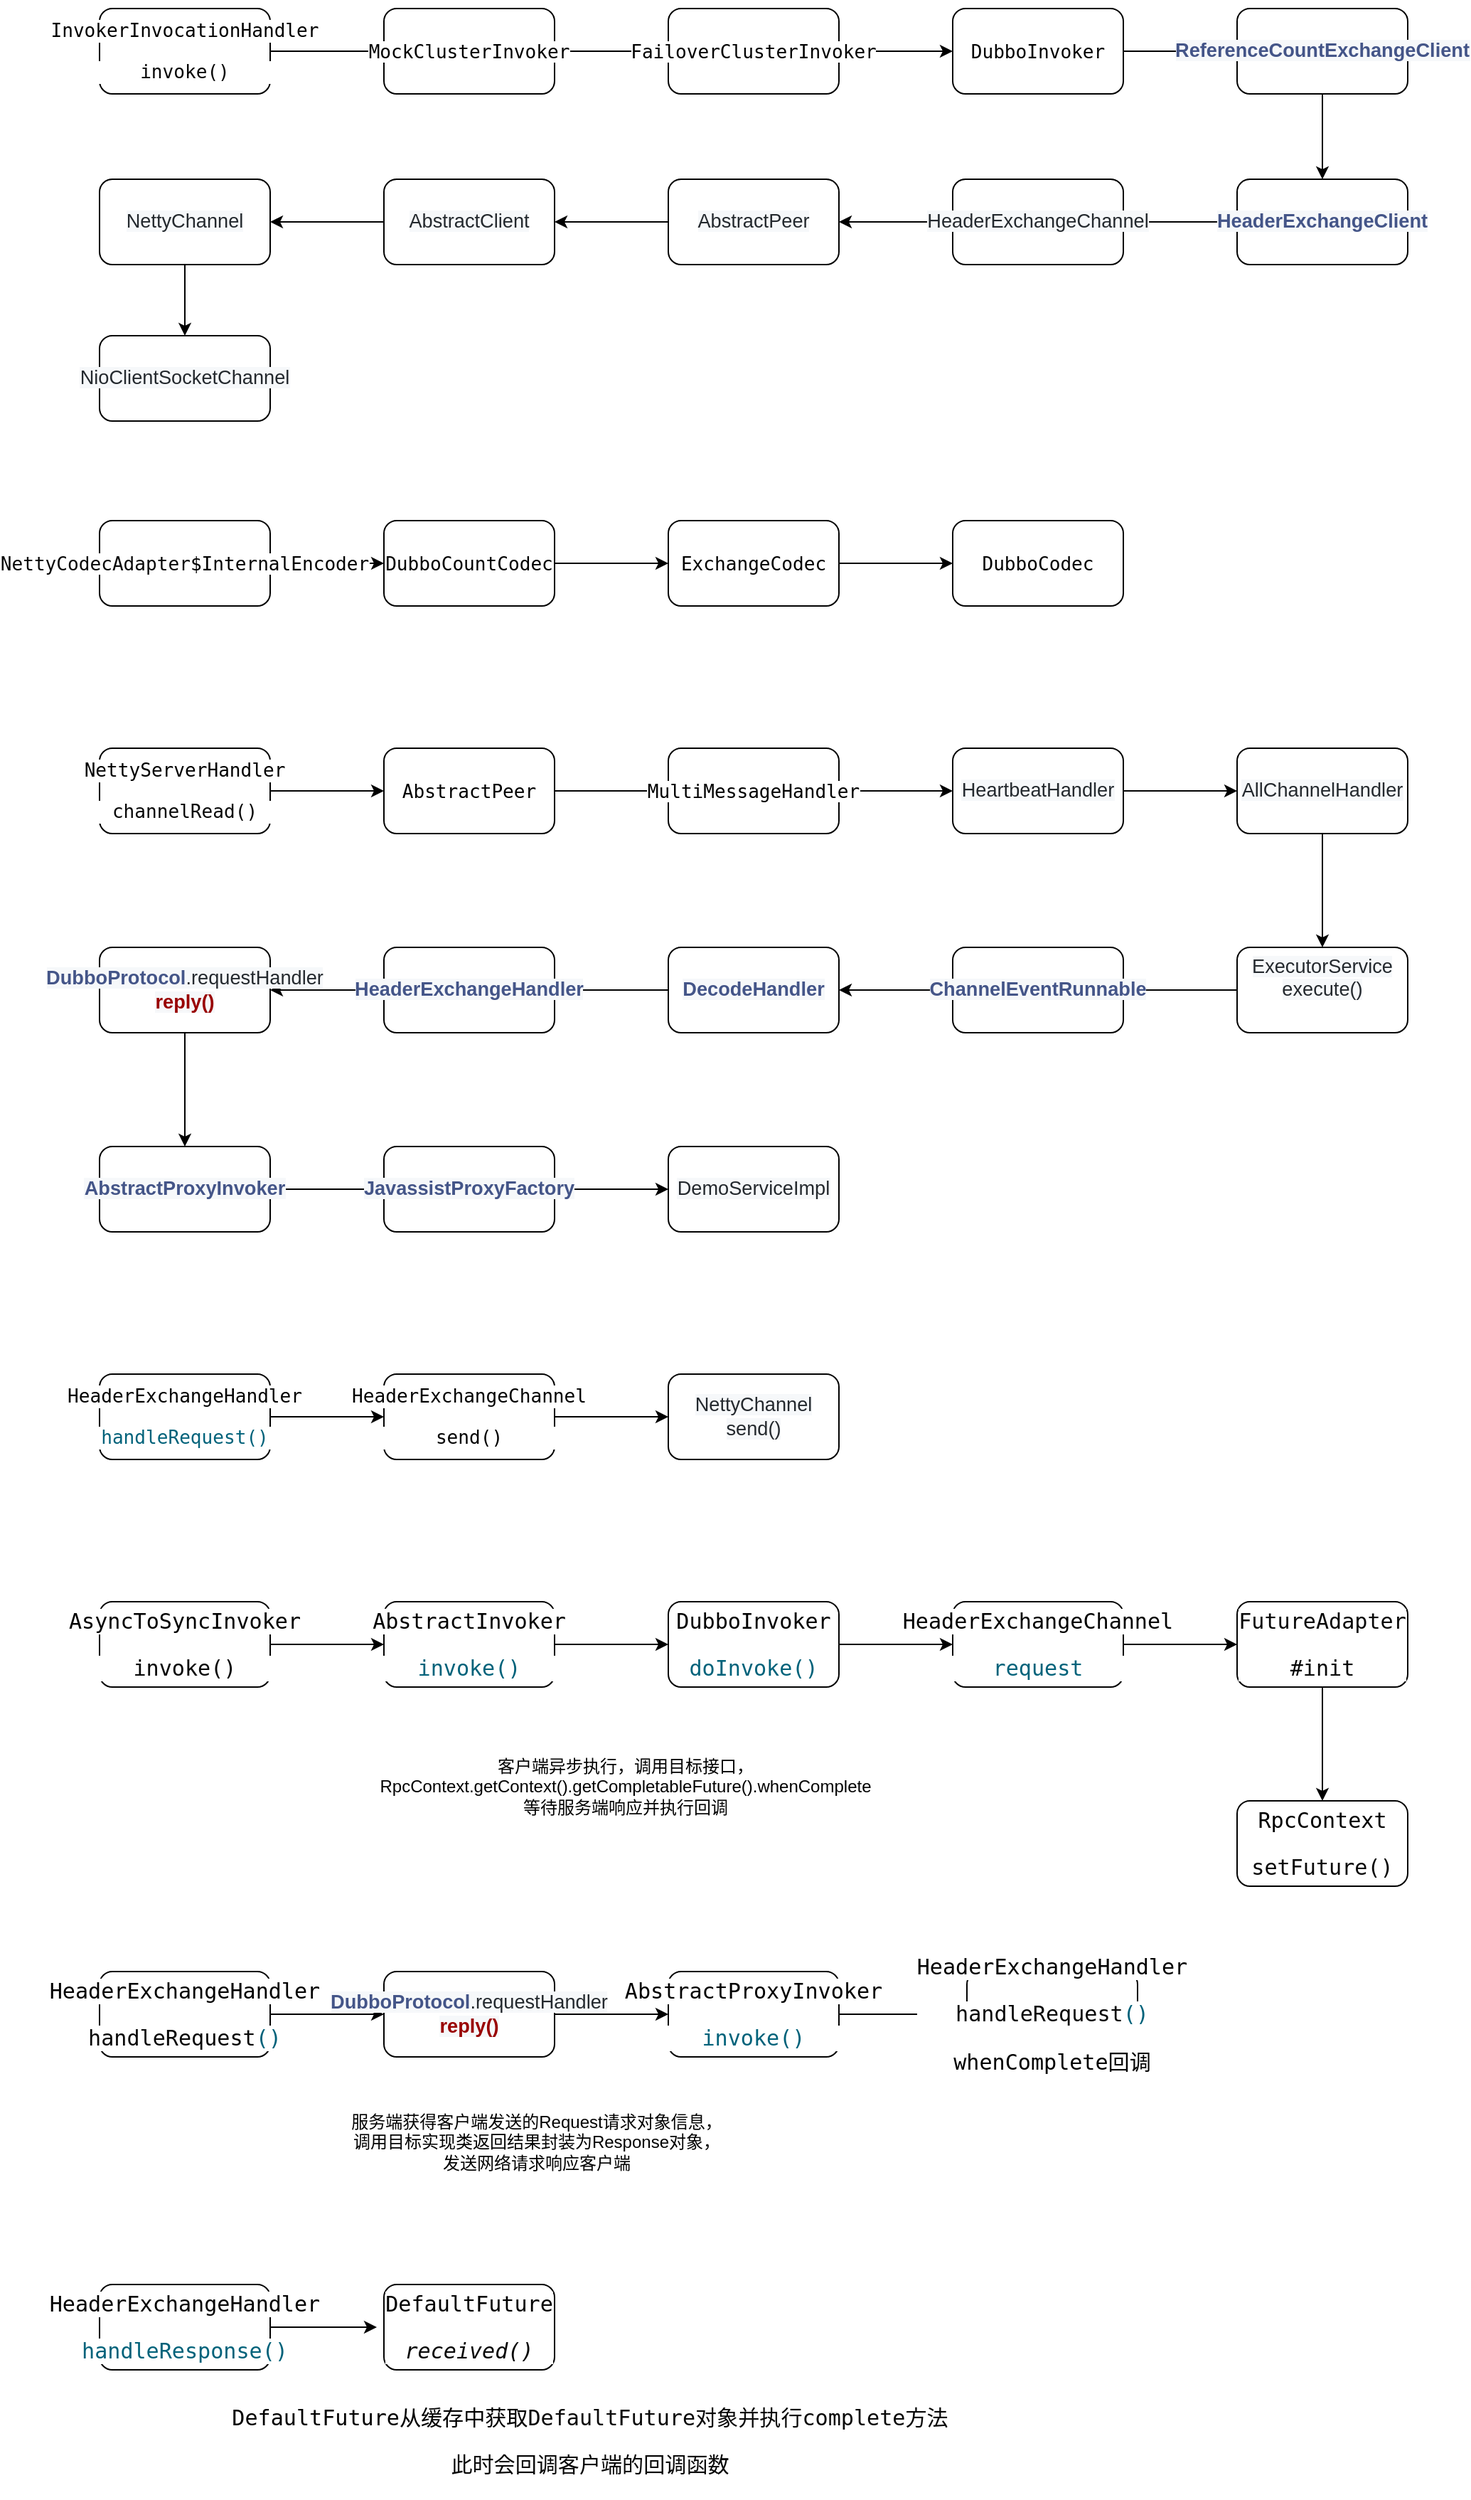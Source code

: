 <mxfile version="13.6.2" type="github">
  <diagram id="n5j7XL5tN34sj4AzdMuH" name="Page-1">
    <mxGraphModel dx="2048" dy="527" grid="1" gridSize="10" guides="1" tooltips="1" connect="1" arrows="1" fold="1" page="1" pageScale="1" pageWidth="980" pageHeight="1390" math="0" shadow="0">
      <root>
        <mxCell id="0" />
        <mxCell id="1" parent="0" />
        <mxCell id="ccJrt9O3t7oF8oVuPIEJ-3" value="" style="edgeStyle=orthogonalEdgeStyle;rounded=0;orthogonalLoop=1;jettySize=auto;html=1;" edge="1" parent="1" source="ccJrt9O3t7oF8oVuPIEJ-1" target="ccJrt9O3t7oF8oVuPIEJ-2">
          <mxGeometry relative="1" as="geometry" />
        </mxCell>
        <mxCell id="ccJrt9O3t7oF8oVuPIEJ-1" value="&lt;pre style=&quot;background-color: #ffffff ; color: #080808 ; font-family: &amp;#34;jetbrains mono&amp;#34; , monospace ; font-size: 9.8pt&quot;&gt;&lt;span style=&quot;color: #000000&quot;&gt;InvokerInvocationHandler&lt;/span&gt;&lt;/pre&gt;&lt;pre style=&quot;background-color: #ffffff ; color: #080808 ; font-family: &amp;#34;jetbrains mono&amp;#34; , monospace ; font-size: 9.8pt&quot;&gt;invoke()&lt;span style=&quot;color: #000000&quot;&gt;&lt;br&gt;&lt;/span&gt;&lt;/pre&gt;" style="rounded=1;whiteSpace=wrap;html=1;" vertex="1" parent="1">
          <mxGeometry x="40" y="40" width="120" height="60" as="geometry" />
        </mxCell>
        <mxCell id="ccJrt9O3t7oF8oVuPIEJ-5" value="" style="edgeStyle=orthogonalEdgeStyle;rounded=0;orthogonalLoop=1;jettySize=auto;html=1;" edge="1" parent="1" source="ccJrt9O3t7oF8oVuPIEJ-2" target="ccJrt9O3t7oF8oVuPIEJ-4">
          <mxGeometry relative="1" as="geometry" />
        </mxCell>
        <mxCell id="ccJrt9O3t7oF8oVuPIEJ-2" value="&lt;pre style=&quot;background-color: #ffffff ; color: #080808 ; font-family: &amp;#34;jetbrains mono&amp;#34; , monospace ; font-size: 9.8pt&quot;&gt;&lt;span style=&quot;color: #000000&quot;&gt;MockClusterInvoker&lt;/span&gt;&lt;/pre&gt;" style="whiteSpace=wrap;html=1;rounded=1;" vertex="1" parent="1">
          <mxGeometry x="240" y="40" width="120" height="60" as="geometry" />
        </mxCell>
        <mxCell id="ccJrt9O3t7oF8oVuPIEJ-7" value="" style="edgeStyle=orthogonalEdgeStyle;rounded=0;orthogonalLoop=1;jettySize=auto;html=1;" edge="1" parent="1" source="ccJrt9O3t7oF8oVuPIEJ-4" target="ccJrt9O3t7oF8oVuPIEJ-6">
          <mxGeometry relative="1" as="geometry" />
        </mxCell>
        <mxCell id="ccJrt9O3t7oF8oVuPIEJ-4" value="&lt;pre style=&quot;background-color: #ffffff ; color: #080808 ; font-family: &amp;#34;jetbrains mono&amp;#34; , monospace ; font-size: 9.8pt&quot;&gt;&lt;span style=&quot;color: #000000&quot;&gt;FailoverClusterInvoker&lt;/span&gt;&lt;/pre&gt;" style="whiteSpace=wrap;html=1;rounded=1;" vertex="1" parent="1">
          <mxGeometry x="440" y="40" width="120" height="60" as="geometry" />
        </mxCell>
        <mxCell id="ccJrt9O3t7oF8oVuPIEJ-55" value="" style="edgeStyle=orthogonalEdgeStyle;rounded=0;orthogonalLoop=1;jettySize=auto;html=1;" edge="1" parent="1" source="ccJrt9O3t7oF8oVuPIEJ-6" target="ccJrt9O3t7oF8oVuPIEJ-8">
          <mxGeometry relative="1" as="geometry" />
        </mxCell>
        <mxCell id="ccJrt9O3t7oF8oVuPIEJ-6" value="&lt;pre style=&quot;background-color: #ffffff ; color: #080808 ; font-family: &amp;#34;jetbrains mono&amp;#34; , monospace ; font-size: 9.8pt&quot;&gt;&lt;span style=&quot;color: #000000&quot;&gt;DubboInvoker&lt;/span&gt;&lt;/pre&gt;" style="whiteSpace=wrap;html=1;rounded=1;" vertex="1" parent="1">
          <mxGeometry x="640" y="40" width="120" height="60" as="geometry" />
        </mxCell>
        <mxCell id="ccJrt9O3t7oF8oVuPIEJ-56" value="" style="edgeStyle=orthogonalEdgeStyle;rounded=0;orthogonalLoop=1;jettySize=auto;html=1;" edge="1" parent="1" source="ccJrt9O3t7oF8oVuPIEJ-8" target="ccJrt9O3t7oF8oVuPIEJ-10">
          <mxGeometry relative="1" as="geometry" />
        </mxCell>
        <mxCell id="ccJrt9O3t7oF8oVuPIEJ-8" value="&lt;span style=&quot;color: rgb(68 , 85 , 136) ; font-family: , &amp;#34;consolas&amp;#34; , &amp;#34;liberation mono&amp;#34; , &amp;#34;menlo&amp;#34; , &amp;#34;courier&amp;#34; , monospace ; font-size: 13.6px ; font-weight: 700 ; background-color: rgb(246 , 248 , 250)&quot;&gt;ReferenceCountExchangeClient&lt;/span&gt;" style="whiteSpace=wrap;html=1;rounded=1;" vertex="1" parent="1">
          <mxGeometry x="840" y="40" width="120" height="60" as="geometry" />
        </mxCell>
        <mxCell id="ccJrt9O3t7oF8oVuPIEJ-13" value="" style="edgeStyle=orthogonalEdgeStyle;rounded=0;orthogonalLoop=1;jettySize=auto;html=1;" edge="1" parent="1" source="ccJrt9O3t7oF8oVuPIEJ-10" target="ccJrt9O3t7oF8oVuPIEJ-12">
          <mxGeometry relative="1" as="geometry" />
        </mxCell>
        <mxCell id="ccJrt9O3t7oF8oVuPIEJ-10" value="&lt;span style=&quot;color: rgb(68 , 85 , 136) ; font-family: , &amp;#34;consolas&amp;#34; , &amp;#34;liberation mono&amp;#34; , &amp;#34;menlo&amp;#34; , &amp;#34;courier&amp;#34; , monospace ; font-size: 13.6px ; font-weight: 700 ; background-color: rgb(246 , 248 , 250)&quot;&gt;HeaderExchangeClient&lt;/span&gt;" style="whiteSpace=wrap;html=1;rounded=1;" vertex="1" parent="1">
          <mxGeometry x="840" y="160" width="120" height="60" as="geometry" />
        </mxCell>
        <mxCell id="ccJrt9O3t7oF8oVuPIEJ-15" value="" style="edgeStyle=orthogonalEdgeStyle;rounded=0;orthogonalLoop=1;jettySize=auto;html=1;" edge="1" parent="1" source="ccJrt9O3t7oF8oVuPIEJ-12" target="ccJrt9O3t7oF8oVuPIEJ-14">
          <mxGeometry relative="1" as="geometry" />
        </mxCell>
        <mxCell id="ccJrt9O3t7oF8oVuPIEJ-12" value="&lt;span style=&quot;color: rgb(36 , 41 , 46) ; font-family: , &amp;#34;consolas&amp;#34; , &amp;#34;liberation mono&amp;#34; , &amp;#34;menlo&amp;#34; , &amp;#34;courier&amp;#34; , monospace ; font-size: 13.6px ; background-color: rgb(246 , 248 , 250)&quot;&gt;HeaderExchangeChannel&lt;/span&gt;" style="whiteSpace=wrap;html=1;rounded=1;" vertex="1" parent="1">
          <mxGeometry x="640" y="160" width="120" height="60" as="geometry" />
        </mxCell>
        <mxCell id="ccJrt9O3t7oF8oVuPIEJ-17" value="" style="edgeStyle=orthogonalEdgeStyle;rounded=0;orthogonalLoop=1;jettySize=auto;html=1;" edge="1" parent="1" source="ccJrt9O3t7oF8oVuPIEJ-14" target="ccJrt9O3t7oF8oVuPIEJ-16">
          <mxGeometry relative="1" as="geometry" />
        </mxCell>
        <mxCell id="ccJrt9O3t7oF8oVuPIEJ-14" value="&lt;span style=&quot;color: rgb(36 , 41 , 46) ; font-family: , &amp;#34;consolas&amp;#34; , &amp;#34;liberation mono&amp;#34; , &amp;#34;menlo&amp;#34; , &amp;#34;courier&amp;#34; , monospace ; font-size: 13.6px ; background-color: rgb(246 , 248 , 250)&quot;&gt;AbstractPeer&lt;/span&gt;" style="whiteSpace=wrap;html=1;rounded=1;" vertex="1" parent="1">
          <mxGeometry x="440" y="160" width="120" height="60" as="geometry" />
        </mxCell>
        <mxCell id="ccJrt9O3t7oF8oVuPIEJ-19" value="" style="edgeStyle=orthogonalEdgeStyle;rounded=0;orthogonalLoop=1;jettySize=auto;html=1;" edge="1" parent="1" source="ccJrt9O3t7oF8oVuPIEJ-16" target="ccJrt9O3t7oF8oVuPIEJ-18">
          <mxGeometry relative="1" as="geometry" />
        </mxCell>
        <mxCell id="ccJrt9O3t7oF8oVuPIEJ-16" value="&lt;span style=&quot;color: rgb(36 , 41 , 46) ; font-family: , &amp;#34;consolas&amp;#34; , &amp;#34;liberation mono&amp;#34; , &amp;#34;menlo&amp;#34; , &amp;#34;courier&amp;#34; , monospace ; font-size: 13.6px ; background-color: rgb(246 , 248 , 250)&quot;&gt;AbstractClient&lt;/span&gt;" style="whiteSpace=wrap;html=1;rounded=1;" vertex="1" parent="1">
          <mxGeometry x="240" y="160" width="120" height="60" as="geometry" />
        </mxCell>
        <mxCell id="ccJrt9O3t7oF8oVuPIEJ-21" value="" style="edgeStyle=orthogonalEdgeStyle;rounded=0;orthogonalLoop=1;jettySize=auto;html=1;" edge="1" parent="1" source="ccJrt9O3t7oF8oVuPIEJ-18" target="ccJrt9O3t7oF8oVuPIEJ-20">
          <mxGeometry relative="1" as="geometry" />
        </mxCell>
        <mxCell id="ccJrt9O3t7oF8oVuPIEJ-18" value="&lt;span style=&quot;color: rgb(36 , 41 , 46) ; font-family: , &amp;#34;consolas&amp;#34; , &amp;#34;liberation mono&amp;#34; , &amp;#34;menlo&amp;#34; , &amp;#34;courier&amp;#34; , monospace ; font-size: 13.6px ; background-color: rgb(246 , 248 , 250)&quot;&gt;NettyChannel&lt;/span&gt;" style="whiteSpace=wrap;html=1;rounded=1;" vertex="1" parent="1">
          <mxGeometry x="40" y="160" width="120" height="60" as="geometry" />
        </mxCell>
        <mxCell id="ccJrt9O3t7oF8oVuPIEJ-20" value="&lt;span style=&quot;color: rgb(36 , 41 , 46) ; font-family: , &amp;#34;consolas&amp;#34; , &amp;#34;liberation mono&amp;#34; , &amp;#34;menlo&amp;#34; , &amp;#34;courier&amp;#34; , monospace ; font-size: 13.6px ; background-color: rgb(246 , 248 , 250)&quot;&gt;NioClientSocketChannel&lt;/span&gt;" style="whiteSpace=wrap;html=1;rounded=1;" vertex="1" parent="1">
          <mxGeometry x="40" y="270" width="120" height="60" as="geometry" />
        </mxCell>
        <mxCell id="ccJrt9O3t7oF8oVuPIEJ-24" value="" style="edgeStyle=orthogonalEdgeStyle;rounded=0;orthogonalLoop=1;jettySize=auto;html=1;" edge="1" parent="1" source="ccJrt9O3t7oF8oVuPIEJ-22" target="ccJrt9O3t7oF8oVuPIEJ-23">
          <mxGeometry relative="1" as="geometry" />
        </mxCell>
        <mxCell id="ccJrt9O3t7oF8oVuPIEJ-22" value="&lt;pre style=&quot;background-color: #ffffff ; color: #080808 ; font-family: &amp;#34;jetbrains mono&amp;#34; , monospace ; font-size: 9.8pt&quot;&gt;NettyCodecAdapter&lt;span style=&quot;color: #000000&quot;&gt;$InternalEncoder&lt;/span&gt;&lt;/pre&gt;" style="rounded=1;whiteSpace=wrap;html=1;" vertex="1" parent="1">
          <mxGeometry x="40" y="400" width="120" height="60" as="geometry" />
        </mxCell>
        <mxCell id="ccJrt9O3t7oF8oVuPIEJ-26" value="" style="edgeStyle=orthogonalEdgeStyle;rounded=0;orthogonalLoop=1;jettySize=auto;html=1;" edge="1" parent="1" source="ccJrt9O3t7oF8oVuPIEJ-23" target="ccJrt9O3t7oF8oVuPIEJ-25">
          <mxGeometry relative="1" as="geometry" />
        </mxCell>
        <mxCell id="ccJrt9O3t7oF8oVuPIEJ-23" value="&lt;pre style=&quot;background-color: #ffffff ; color: #080808 ; font-family: &amp;#34;jetbrains mono&amp;#34; , monospace ; font-size: 9.8pt&quot;&gt;&lt;span style=&quot;color: #000000&quot;&gt;DubboCountCodec&lt;/span&gt;&lt;/pre&gt;" style="whiteSpace=wrap;html=1;rounded=1;" vertex="1" parent="1">
          <mxGeometry x="240" y="400" width="120" height="60" as="geometry" />
        </mxCell>
        <mxCell id="ccJrt9O3t7oF8oVuPIEJ-28" value="" style="edgeStyle=orthogonalEdgeStyle;rounded=0;orthogonalLoop=1;jettySize=auto;html=1;" edge="1" parent="1" source="ccJrt9O3t7oF8oVuPIEJ-25" target="ccJrt9O3t7oF8oVuPIEJ-27">
          <mxGeometry relative="1" as="geometry" />
        </mxCell>
        <mxCell id="ccJrt9O3t7oF8oVuPIEJ-25" value="&lt;pre style=&quot;background-color: #ffffff ; color: #080808 ; font-family: &amp;#34;jetbrains mono&amp;#34; , monospace ; font-size: 9.8pt&quot;&gt;&lt;span style=&quot;color: #000000&quot;&gt;ExchangeCodec&lt;/span&gt;&lt;/pre&gt;" style="whiteSpace=wrap;html=1;rounded=1;" vertex="1" parent="1">
          <mxGeometry x="440" y="400" width="120" height="60" as="geometry" />
        </mxCell>
        <mxCell id="ccJrt9O3t7oF8oVuPIEJ-27" value="&lt;pre style=&quot;background-color: #ffffff ; color: #080808 ; font-family: &amp;#34;jetbrains mono&amp;#34; , monospace ; font-size: 9.8pt&quot;&gt;&lt;span style=&quot;color: #000000&quot;&gt;DubboCodec&lt;/span&gt;&lt;/pre&gt;" style="whiteSpace=wrap;html=1;rounded=1;" vertex="1" parent="1">
          <mxGeometry x="640" y="400" width="120" height="60" as="geometry" />
        </mxCell>
        <mxCell id="ccJrt9O3t7oF8oVuPIEJ-31" value="" style="edgeStyle=orthogonalEdgeStyle;rounded=0;orthogonalLoop=1;jettySize=auto;html=1;" edge="1" parent="1" source="ccJrt9O3t7oF8oVuPIEJ-29" target="ccJrt9O3t7oF8oVuPIEJ-30">
          <mxGeometry relative="1" as="geometry" />
        </mxCell>
        <mxCell id="ccJrt9O3t7oF8oVuPIEJ-29" value="&lt;pre style=&quot;background-color: #ffffff ; color: #080808 ; font-family: &amp;#34;jetbrains mono&amp;#34; , monospace ; font-size: 9.8pt&quot;&gt;&lt;span style=&quot;color: #000000&quot;&gt;NettyServerHandler&lt;/span&gt;&lt;/pre&gt;&lt;pre style=&quot;background-color: #ffffff ; color: #080808 ; font-family: &amp;#34;jetbrains mono&amp;#34; , monospace ; font-size: 9.8pt&quot;&gt;channelRead()&lt;/pre&gt;" style="rounded=1;whiteSpace=wrap;html=1;" vertex="1" parent="1">
          <mxGeometry x="40" y="560" width="120" height="60" as="geometry" />
        </mxCell>
        <mxCell id="ccJrt9O3t7oF8oVuPIEJ-33" value="" style="edgeStyle=orthogonalEdgeStyle;rounded=0;orthogonalLoop=1;jettySize=auto;html=1;" edge="1" parent="1" source="ccJrt9O3t7oF8oVuPIEJ-30" target="ccJrt9O3t7oF8oVuPIEJ-32">
          <mxGeometry relative="1" as="geometry" />
        </mxCell>
        <mxCell id="ccJrt9O3t7oF8oVuPIEJ-30" value="&lt;pre style=&quot;background-color: #ffffff ; color: #080808 ; font-family: &amp;#34;jetbrains mono&amp;#34; , monospace ; font-size: 9.8pt&quot;&gt;&lt;span style=&quot;color: #000000&quot;&gt;AbstractPeer&lt;/span&gt;&lt;/pre&gt;" style="whiteSpace=wrap;html=1;rounded=1;" vertex="1" parent="1">
          <mxGeometry x="240" y="560" width="120" height="60" as="geometry" />
        </mxCell>
        <mxCell id="ccJrt9O3t7oF8oVuPIEJ-35" value="" style="edgeStyle=orthogonalEdgeStyle;rounded=0;orthogonalLoop=1;jettySize=auto;html=1;" edge="1" parent="1" source="ccJrt9O3t7oF8oVuPIEJ-32" target="ccJrt9O3t7oF8oVuPIEJ-34">
          <mxGeometry relative="1" as="geometry" />
        </mxCell>
        <mxCell id="ccJrt9O3t7oF8oVuPIEJ-32" value="&lt;pre style=&quot;background-color: #ffffff ; color: #080808 ; font-family: &amp;#34;jetbrains mono&amp;#34; , monospace ; font-size: 9.8pt&quot;&gt;&lt;span style=&quot;color: #000000&quot;&gt;MultiMessageHandler&lt;/span&gt;&lt;/pre&gt;" style="whiteSpace=wrap;html=1;rounded=1;" vertex="1" parent="1">
          <mxGeometry x="440" y="560" width="120" height="60" as="geometry" />
        </mxCell>
        <mxCell id="ccJrt9O3t7oF8oVuPIEJ-37" value="" style="edgeStyle=orthogonalEdgeStyle;rounded=0;orthogonalLoop=1;jettySize=auto;html=1;" edge="1" parent="1" source="ccJrt9O3t7oF8oVuPIEJ-34" target="ccJrt9O3t7oF8oVuPIEJ-36">
          <mxGeometry relative="1" as="geometry" />
        </mxCell>
        <mxCell id="ccJrt9O3t7oF8oVuPIEJ-34" value="&lt;span style=&quot;color: rgb(36 , 41 , 46) ; font-family: , &amp;#34;consolas&amp;#34; , &amp;#34;liberation mono&amp;#34; , &amp;#34;menlo&amp;#34; , &amp;#34;courier&amp;#34; , monospace ; font-size: 13.6px ; background-color: rgb(246 , 248 , 250)&quot;&gt;HeartbeatHandler&lt;/span&gt;" style="whiteSpace=wrap;html=1;rounded=1;" vertex="1" parent="1">
          <mxGeometry x="640" y="560" width="120" height="60" as="geometry" />
        </mxCell>
        <mxCell id="ccJrt9O3t7oF8oVuPIEJ-39" value="" style="edgeStyle=orthogonalEdgeStyle;rounded=0;orthogonalLoop=1;jettySize=auto;html=1;" edge="1" parent="1" source="ccJrt9O3t7oF8oVuPIEJ-36" target="ccJrt9O3t7oF8oVuPIEJ-38">
          <mxGeometry relative="1" as="geometry" />
        </mxCell>
        <mxCell id="ccJrt9O3t7oF8oVuPIEJ-36" value="&lt;span style=&quot;color: rgb(36 , 41 , 46) ; font-family: , &amp;#34;consolas&amp;#34; , &amp;#34;liberation mono&amp;#34; , &amp;#34;menlo&amp;#34; , &amp;#34;courier&amp;#34; , monospace ; font-size: 13.6px ; background-color: rgb(246 , 248 , 250)&quot;&gt;AllChannelHandler&lt;/span&gt;" style="whiteSpace=wrap;html=1;rounded=1;" vertex="1" parent="1">
          <mxGeometry x="840" y="560" width="120" height="60" as="geometry" />
        </mxCell>
        <mxCell id="ccJrt9O3t7oF8oVuPIEJ-41" value="" style="edgeStyle=orthogonalEdgeStyle;rounded=0;orthogonalLoop=1;jettySize=auto;html=1;" edge="1" parent="1" source="ccJrt9O3t7oF8oVuPIEJ-38" target="ccJrt9O3t7oF8oVuPIEJ-40">
          <mxGeometry relative="1" as="geometry" />
        </mxCell>
        <mxCell id="ccJrt9O3t7oF8oVuPIEJ-38" value="&lt;span style=&quot;color: rgb(36 , 41 , 46) ; font-family: , &amp;#34;consolas&amp;#34; , &amp;#34;liberation mono&amp;#34; , &amp;#34;menlo&amp;#34; , &amp;#34;courier&amp;#34; , monospace ; font-size: 13.6px ; background-color: rgb(246 , 248 , 250)&quot;&gt;ExecutorService&lt;br&gt;&lt;/span&gt;&lt;span style=&quot;color: rgb(36 , 41 , 46) ; font-family: , &amp;#34;consolas&amp;#34; , &amp;#34;liberation mono&amp;#34; , &amp;#34;menlo&amp;#34; , &amp;#34;courier&amp;#34; , monospace ; font-size: 13.6px ; background-color: rgb(246 , 248 , 250)&quot;&gt;execute()&lt;/span&gt;&lt;span style=&quot;color: rgb(36 , 41 , 46) ; font-family: , &amp;#34;consolas&amp;#34; , &amp;#34;liberation mono&amp;#34; , &amp;#34;menlo&amp;#34; , &amp;#34;courier&amp;#34; , monospace ; font-size: 13.6px ; background-color: rgb(246 , 248 , 250)&quot;&gt;&lt;br&gt;&lt;br&gt;&lt;/span&gt;" style="whiteSpace=wrap;html=1;rounded=1;" vertex="1" parent="1">
          <mxGeometry x="840" y="700" width="120" height="60" as="geometry" />
        </mxCell>
        <mxCell id="ccJrt9O3t7oF8oVuPIEJ-43" value="" style="edgeStyle=orthogonalEdgeStyle;rounded=0;orthogonalLoop=1;jettySize=auto;html=1;" edge="1" parent="1" source="ccJrt9O3t7oF8oVuPIEJ-40" target="ccJrt9O3t7oF8oVuPIEJ-42">
          <mxGeometry relative="1" as="geometry" />
        </mxCell>
        <mxCell id="ccJrt9O3t7oF8oVuPIEJ-40" value="&lt;span style=&quot;color: rgb(68 , 85 , 136) ; font-family: , &amp;#34;consolas&amp;#34; , &amp;#34;liberation mono&amp;#34; , &amp;#34;menlo&amp;#34; , &amp;#34;courier&amp;#34; , monospace ; font-size: 13.6px ; font-weight: 700 ; background-color: rgb(246 , 248 , 250)&quot;&gt;ChannelEventRunnable&lt;/span&gt;" style="whiteSpace=wrap;html=1;rounded=1;" vertex="1" parent="1">
          <mxGeometry x="640" y="700" width="120" height="60" as="geometry" />
        </mxCell>
        <mxCell id="ccJrt9O3t7oF8oVuPIEJ-45" value="" style="edgeStyle=orthogonalEdgeStyle;rounded=0;orthogonalLoop=1;jettySize=auto;html=1;" edge="1" parent="1" source="ccJrt9O3t7oF8oVuPIEJ-42" target="ccJrt9O3t7oF8oVuPIEJ-44">
          <mxGeometry relative="1" as="geometry" />
        </mxCell>
        <mxCell id="ccJrt9O3t7oF8oVuPIEJ-42" value="&lt;span class=&quot;hljs-title&quot; style=&quot;padding: 0px ; margin: 0px ; box-sizing: border-box ; color: rgb(68 , 85 , 136) ; font-weight: 700 ; font-family: , &amp;#34;consolas&amp;#34; , &amp;#34;liberation mono&amp;#34; , &amp;#34;menlo&amp;#34; , &amp;#34;courier&amp;#34; , monospace ; font-size: 13.6px ; background-color: rgb(246 , 248 , 250)&quot;&gt;DecodeHandler&lt;/span&gt;&lt;span style=&quot;color: rgb(36 , 41 , 46) ; font-family: , &amp;#34;consolas&amp;#34; , &amp;#34;liberation mono&amp;#34; , &amp;#34;menlo&amp;#34; , &amp;#34;courier&amp;#34; , monospace ; font-size: 13.6px ; background-color: rgb(246 , 248 , 250)&quot;&gt; &lt;/span&gt;" style="whiteSpace=wrap;html=1;rounded=1;" vertex="1" parent="1">
          <mxGeometry x="440" y="700" width="120" height="60" as="geometry" />
        </mxCell>
        <mxCell id="ccJrt9O3t7oF8oVuPIEJ-47" value="" style="edgeStyle=orthogonalEdgeStyle;rounded=0;orthogonalLoop=1;jettySize=auto;html=1;" edge="1" parent="1" source="ccJrt9O3t7oF8oVuPIEJ-44" target="ccJrt9O3t7oF8oVuPIEJ-46">
          <mxGeometry relative="1" as="geometry" />
        </mxCell>
        <mxCell id="ccJrt9O3t7oF8oVuPIEJ-44" value="&lt;span style=&quot;color: rgb(68 , 85 , 136) ; font-family: , &amp;#34;consolas&amp;#34; , &amp;#34;liberation mono&amp;#34; , &amp;#34;menlo&amp;#34; , &amp;#34;courier&amp;#34; , monospace ; font-size: 13.6px ; font-weight: 700 ; background-color: rgb(246 , 248 , 250)&quot;&gt;HeaderExchangeHandler&lt;/span&gt;" style="whiteSpace=wrap;html=1;rounded=1;" vertex="1" parent="1">
          <mxGeometry x="240" y="700" width="120" height="60" as="geometry" />
        </mxCell>
        <mxCell id="ccJrt9O3t7oF8oVuPIEJ-49" value="" style="edgeStyle=orthogonalEdgeStyle;rounded=0;orthogonalLoop=1;jettySize=auto;html=1;" edge="1" parent="1" source="ccJrt9O3t7oF8oVuPIEJ-46" target="ccJrt9O3t7oF8oVuPIEJ-48">
          <mxGeometry relative="1" as="geometry" />
        </mxCell>
        <mxCell id="ccJrt9O3t7oF8oVuPIEJ-46" value="&lt;span style=&quot;color: rgb(68 , 85 , 136) ; font-family: , &amp;#34;consolas&amp;#34; , &amp;#34;liberation mono&amp;#34; , &amp;#34;menlo&amp;#34; , &amp;#34;courier&amp;#34; , monospace ; font-size: 13.6px ; font-weight: 700 ; background-color: rgb(246 , 248 , 250)&quot;&gt;DubboProtocol&lt;/span&gt;&lt;span style=&quot;color: rgb(36 , 41 , 46) ; font-family: , &amp;#34;consolas&amp;#34; , &amp;#34;liberation mono&amp;#34; , &amp;#34;menlo&amp;#34; , &amp;#34;courier&amp;#34; , monospace ; font-size: 13.6px ; background-color: rgb(246 , 248 , 250)&quot;&gt;.requestHandler&lt;/span&gt;&lt;span style=&quot;color: rgb(68 , 85 , 136) ; font-family: , &amp;#34;consolas&amp;#34; , &amp;#34;liberation mono&amp;#34; , &amp;#34;menlo&amp;#34; , &amp;#34;courier&amp;#34; , monospace ; font-size: 13.6px ; font-weight: 700 ; background-color: rgb(246 , 248 , 250)&quot;&gt;&lt;br&gt;&lt;/span&gt;&lt;span style=&quot;color: rgb(153 , 0 , 0) ; font-family: , &amp;#34;consolas&amp;#34; , &amp;#34;liberation mono&amp;#34; , &amp;#34;menlo&amp;#34; , &amp;#34;courier&amp;#34; , monospace ; font-size: 13.6px ; font-weight: 700 ; background-color: rgb(246 , 248 , 250)&quot;&gt;reply()&lt;/span&gt;&lt;span style=&quot;color: rgb(68 , 85 , 136) ; font-family: , &amp;#34;consolas&amp;#34; , &amp;#34;liberation mono&amp;#34; , &amp;#34;menlo&amp;#34; , &amp;#34;courier&amp;#34; , monospace ; font-size: 13.6px ; font-weight: 700 ; background-color: rgb(246 , 248 , 250)&quot;&gt;&lt;br&gt;&lt;/span&gt;" style="whiteSpace=wrap;html=1;rounded=1;" vertex="1" parent="1">
          <mxGeometry x="40" y="700" width="120" height="60" as="geometry" />
        </mxCell>
        <mxCell id="ccJrt9O3t7oF8oVuPIEJ-51" value="" style="edgeStyle=orthogonalEdgeStyle;rounded=0;orthogonalLoop=1;jettySize=auto;html=1;" edge="1" parent="1" source="ccJrt9O3t7oF8oVuPIEJ-48" target="ccJrt9O3t7oF8oVuPIEJ-50">
          <mxGeometry relative="1" as="geometry" />
        </mxCell>
        <mxCell id="ccJrt9O3t7oF8oVuPIEJ-48" value="&lt;span style=&quot;color: rgb(68 , 85 , 136) ; font-family: , &amp;#34;consolas&amp;#34; , &amp;#34;liberation mono&amp;#34; , &amp;#34;menlo&amp;#34; , &amp;#34;courier&amp;#34; , monospace ; font-size: 13.6px ; font-weight: 700 ; background-color: rgb(246 , 248 , 250)&quot;&gt;AbstractProxyInvoker&lt;/span&gt;" style="whiteSpace=wrap;html=1;rounded=1;" vertex="1" parent="1">
          <mxGeometry x="40" y="840" width="120" height="60" as="geometry" />
        </mxCell>
        <mxCell id="ccJrt9O3t7oF8oVuPIEJ-53" value="" style="edgeStyle=orthogonalEdgeStyle;rounded=0;orthogonalLoop=1;jettySize=auto;html=1;" edge="1" parent="1" source="ccJrt9O3t7oF8oVuPIEJ-50" target="ccJrt9O3t7oF8oVuPIEJ-52">
          <mxGeometry relative="1" as="geometry" />
        </mxCell>
        <mxCell id="ccJrt9O3t7oF8oVuPIEJ-50" value="&lt;span style=&quot;color: rgb(68 , 85 , 136) ; font-family: , &amp;#34;consolas&amp;#34; , &amp;#34;liberation mono&amp;#34; , &amp;#34;menlo&amp;#34; , &amp;#34;courier&amp;#34; , monospace ; font-size: 13.6px ; font-weight: 700 ; background-color: rgb(246 , 248 , 250)&quot;&gt;JavassistProxyFactory&lt;/span&gt;" style="whiteSpace=wrap;html=1;rounded=1;" vertex="1" parent="1">
          <mxGeometry x="240" y="840" width="120" height="60" as="geometry" />
        </mxCell>
        <mxCell id="ccJrt9O3t7oF8oVuPIEJ-52" value="&lt;span style=&quot;color: rgb(36 , 41 , 46) ; font-family: , &amp;#34;consolas&amp;#34; , &amp;#34;liberation mono&amp;#34; , &amp;#34;menlo&amp;#34; , &amp;#34;courier&amp;#34; , monospace ; font-size: 13.6px ; background-color: rgb(246 , 248 , 250)&quot;&gt;DemoServiceImpl&lt;/span&gt;" style="whiteSpace=wrap;html=1;rounded=1;" vertex="1" parent="1">
          <mxGeometry x="440" y="840" width="120" height="60" as="geometry" />
        </mxCell>
        <mxCell id="ccJrt9O3t7oF8oVuPIEJ-59" value="" style="edgeStyle=orthogonalEdgeStyle;rounded=0;orthogonalLoop=1;jettySize=auto;html=1;" edge="1" parent="1" source="ccJrt9O3t7oF8oVuPIEJ-57" target="ccJrt9O3t7oF8oVuPIEJ-58">
          <mxGeometry relative="1" as="geometry" />
        </mxCell>
        <mxCell id="ccJrt9O3t7oF8oVuPIEJ-57" value="&lt;pre style=&quot;background-color: #ffffff ; color: #080808 ; font-family: &amp;#34;jetbrains mono&amp;#34; , monospace ; font-size: 9.8pt&quot;&gt;&lt;span style=&quot;color: #000000&quot;&gt;HeaderExchangeHandler&lt;/span&gt;&lt;/pre&gt;&lt;pre style=&quot;background-color: #ffffff ; color: #080808 ; font-family: &amp;#34;jetbrains mono&amp;#34; , monospace ; font-size: 9.8pt&quot;&gt;&lt;pre style=&quot;font-family: &amp;#34;jetbrains mono&amp;#34; , monospace ; font-size: 9.8pt&quot;&gt;&lt;span style=&quot;color: #00627a&quot;&gt;handleRequest()&lt;/span&gt;&lt;/pre&gt;&lt;/pre&gt;" style="rounded=1;whiteSpace=wrap;html=1;" vertex="1" parent="1">
          <mxGeometry x="40" y="1000" width="120" height="60" as="geometry" />
        </mxCell>
        <mxCell id="ccJrt9O3t7oF8oVuPIEJ-61" value="" style="edgeStyle=orthogonalEdgeStyle;rounded=0;orthogonalLoop=1;jettySize=auto;html=1;" edge="1" parent="1" source="ccJrt9O3t7oF8oVuPIEJ-58" target="ccJrt9O3t7oF8oVuPIEJ-60">
          <mxGeometry relative="1" as="geometry" />
        </mxCell>
        <mxCell id="ccJrt9O3t7oF8oVuPIEJ-58" value="&lt;pre style=&quot;background-color: #ffffff ; color: #080808 ; font-family: &amp;#34;jetbrains mono&amp;#34; , monospace ; font-size: 9.8pt&quot;&gt;&lt;span style=&quot;color: #000000&quot;&gt;HeaderExchangeChannel&lt;/span&gt;&lt;/pre&gt;&lt;pre style=&quot;background-color: #ffffff ; color: #080808 ; font-family: &amp;#34;jetbrains mono&amp;#34; , monospace ; font-size: 9.8pt&quot;&gt;&lt;span style=&quot;color: #000000&quot;&gt;send()&lt;/span&gt;&lt;/pre&gt;" style="whiteSpace=wrap;html=1;rounded=1;" vertex="1" parent="1">
          <mxGeometry x="240" y="1000" width="120" height="60" as="geometry" />
        </mxCell>
        <mxCell id="ccJrt9O3t7oF8oVuPIEJ-60" value="&lt;span style=&quot;color: rgb(36 , 41 , 46) ; font-family: , &amp;#34;consolas&amp;#34; , &amp;#34;liberation mono&amp;#34; , &amp;#34;menlo&amp;#34; , &amp;#34;courier&amp;#34; , monospace ; font-size: 13.6px ; background-color: rgb(246 , 248 , 250)&quot;&gt;NettyChannel&lt;br&gt;send()&lt;br&gt;&lt;/span&gt;" style="whiteSpace=wrap;html=1;rounded=1;" vertex="1" parent="1">
          <mxGeometry x="440" y="1000" width="120" height="60" as="geometry" />
        </mxCell>
        <mxCell id="ccJrt9O3t7oF8oVuPIEJ-64" value="" style="edgeStyle=orthogonalEdgeStyle;rounded=0;orthogonalLoop=1;jettySize=auto;html=1;" edge="1" parent="1" source="ccJrt9O3t7oF8oVuPIEJ-62" target="ccJrt9O3t7oF8oVuPIEJ-63">
          <mxGeometry relative="1" as="geometry" />
        </mxCell>
        <mxCell id="ccJrt9O3t7oF8oVuPIEJ-62" value="&lt;pre style=&quot;background-color: #ffffff ; color: #080808 ; font-family: &amp;#34;jetbrains mono&amp;#34; , monospace ; font-size: 11.3pt&quot;&gt;&lt;span style=&quot;color: #000000&quot;&gt;DubboInvoker&lt;/span&gt;&lt;/pre&gt;&lt;pre style=&quot;background-color: #ffffff ; color: #080808 ; font-family: &amp;#34;jetbrains mono&amp;#34; , monospace ; font-size: 11.3pt&quot;&gt;&lt;span style=&quot;color: #00627a&quot;&gt;doInvoke()&lt;/span&gt;&lt;/pre&gt;" style="rounded=1;whiteSpace=wrap;html=1;" vertex="1" parent="1">
          <mxGeometry x="440" y="1160" width="120" height="60" as="geometry" />
        </mxCell>
        <mxCell id="ccJrt9O3t7oF8oVuPIEJ-70" value="" style="edgeStyle=orthogonalEdgeStyle;rounded=0;orthogonalLoop=1;jettySize=auto;html=1;" edge="1" parent="1" source="ccJrt9O3t7oF8oVuPIEJ-63" target="ccJrt9O3t7oF8oVuPIEJ-69">
          <mxGeometry relative="1" as="geometry" />
        </mxCell>
        <object label="&lt;pre style=&quot;background-color: #ffffff ; color: #080808 ; font-family: &amp;#34;jetbrains mono&amp;#34; , monospace ; font-size: 11.3pt&quot;&gt;&lt;span style=&quot;color: #000000&quot;&gt;HeaderExchangeChannel&lt;/span&gt;&lt;/pre&gt;&lt;pre style=&quot;background-color: #ffffff ; color: #080808 ; font-family: &amp;#34;jetbrains mono&amp;#34; , monospace ; font-size: 11.3pt&quot;&gt;&lt;pre style=&quot;font-family: &amp;#34;jetbrains mono&amp;#34; , monospace ; font-size: 11.3pt&quot;&gt;&lt;span style=&quot;color: #00627a&quot;&gt;request&lt;/span&gt;&lt;/pre&gt;&lt;/pre&gt;" id="ccJrt9O3t7oF8oVuPIEJ-63">
          <mxCell style="whiteSpace=wrap;html=1;rounded=1;" vertex="1" parent="1">
            <mxGeometry x="640" y="1160" width="120" height="60" as="geometry" />
          </mxCell>
        </object>
        <mxCell id="ccJrt9O3t7oF8oVuPIEJ-68" value="" style="edgeStyle=orthogonalEdgeStyle;rounded=0;orthogonalLoop=1;jettySize=auto;html=1;" edge="1" parent="1" source="ccJrt9O3t7oF8oVuPIEJ-66" target="ccJrt9O3t7oF8oVuPIEJ-62">
          <mxGeometry relative="1" as="geometry" />
        </mxCell>
        <mxCell id="ccJrt9O3t7oF8oVuPIEJ-66" value="&lt;pre style=&quot;background-color: #ffffff ; color: #080808 ; font-family: &amp;#34;jetbrains mono&amp;#34; , monospace ; font-size: 11.3pt&quot;&gt;&lt;pre style=&quot;font-family: &amp;#34;jetbrains mono&amp;#34; , monospace ; font-size: 11.3pt&quot;&gt;&lt;span style=&quot;color: #000000&quot;&gt;AbstractInvoker&lt;/span&gt;&lt;/pre&gt;&lt;/pre&gt;&lt;pre style=&quot;background-color: #ffffff ; color: #080808 ; font-family: &amp;#34;jetbrains mono&amp;#34; , monospace ; font-size: 11.3pt&quot;&gt;&lt;span style=&quot;color: #00627a&quot;&gt;invoke()&lt;/span&gt;&lt;/pre&gt;" style="whiteSpace=wrap;html=1;rounded=1;" vertex="1" parent="1">
          <mxGeometry x="240" y="1160" width="120" height="60" as="geometry" />
        </mxCell>
        <mxCell id="ccJrt9O3t7oF8oVuPIEJ-77" value="" style="edgeStyle=orthogonalEdgeStyle;rounded=0;orthogonalLoop=1;jettySize=auto;html=1;" edge="1" parent="1" source="ccJrt9O3t7oF8oVuPIEJ-69">
          <mxGeometry relative="1" as="geometry">
            <mxPoint x="900" y="1300" as="targetPoint" />
          </mxGeometry>
        </mxCell>
        <mxCell id="ccJrt9O3t7oF8oVuPIEJ-69" value="&lt;pre style=&quot;background-color: #ffffff ; color: #080808 ; font-family: &amp;#34;jetbrains mono&amp;#34; , monospace ; font-size: 11.3pt&quot;&gt;FutureAdapter&lt;/pre&gt;&lt;pre style=&quot;background-color: #ffffff ; color: #080808 ; font-family: &amp;#34;jetbrains mono&amp;#34; , monospace ; font-size: 11.3pt&quot;&gt;#init&lt;/pre&gt;" style="whiteSpace=wrap;html=1;rounded=1;" vertex="1" parent="1">
          <mxGeometry x="840" y="1160" width="120" height="60" as="geometry" />
        </mxCell>
        <mxCell id="ccJrt9O3t7oF8oVuPIEJ-71" value="&lt;pre style=&quot;background-color: #ffffff ; color: #080808 ; font-family: &amp;#34;jetbrains mono&amp;#34; , monospace ; font-size: 11.3pt&quot;&gt;&lt;span style=&quot;color: #000000&quot;&gt;RpcContext&lt;/span&gt;&lt;/pre&gt;&lt;pre style=&quot;background-color: #ffffff ; color: #080808 ; font-family: &amp;#34;jetbrains mono&amp;#34; , monospace ; font-size: 11.3pt&quot;&gt;&lt;pre style=&quot;font-family: &amp;#34;jetbrains mono&amp;#34; , monospace ; font-size: 11.3pt&quot;&gt;setFuture()&lt;/pre&gt;&lt;/pre&gt;" style="whiteSpace=wrap;html=1;rounded=1;" vertex="1" parent="1">
          <mxGeometry x="840" y="1300" width="120" height="60" as="geometry" />
        </mxCell>
        <mxCell id="ccJrt9O3t7oF8oVuPIEJ-75" value="" style="edgeStyle=orthogonalEdgeStyle;rounded=0;orthogonalLoop=1;jettySize=auto;html=1;" edge="1" parent="1" source="ccJrt9O3t7oF8oVuPIEJ-73" target="ccJrt9O3t7oF8oVuPIEJ-66">
          <mxGeometry relative="1" as="geometry" />
        </mxCell>
        <mxCell id="ccJrt9O3t7oF8oVuPIEJ-73" value="&lt;pre style=&quot;background-color: #ffffff ; color: #080808 ; font-family: &amp;#34;jetbrains mono&amp;#34; , monospace ; font-size: 11.3pt&quot;&gt;&lt;span style=&quot;color: #000000&quot;&gt;AsyncToSyncInvoker&lt;/span&gt;&lt;/pre&gt;&lt;pre style=&quot;background-color: #ffffff ; color: #080808 ; font-family: &amp;#34;jetbrains mono&amp;#34; , monospace ; font-size: 11.3pt&quot;&gt;&lt;pre style=&quot;font-family: &amp;#34;jetbrains mono&amp;#34; , monospace ; font-size: 11.3pt&quot;&gt;invoke()&lt;/pre&gt;&lt;/pre&gt;" style="whiteSpace=wrap;html=1;rounded=1;" vertex="1" parent="1">
          <mxGeometry x="40" y="1160" width="120" height="60" as="geometry" />
        </mxCell>
        <mxCell id="ccJrt9O3t7oF8oVuPIEJ-78" value="客户端异步执行，调用目标接口，RpcContext.getContext().getCompletableFuture().whenComplete&lt;br&gt;等待服务端响应并执行回调" style="text;html=1;strokeColor=none;fillColor=none;align=center;verticalAlign=middle;whiteSpace=wrap;rounded=0;" vertex="1" parent="1">
          <mxGeometry x="200" y="1250" width="420" height="80" as="geometry" />
        </mxCell>
        <mxCell id="ccJrt9O3t7oF8oVuPIEJ-81" value="" style="edgeStyle=orthogonalEdgeStyle;rounded=0;orthogonalLoop=1;jettySize=auto;html=1;" edge="1" parent="1">
          <mxGeometry relative="1" as="geometry">
            <mxPoint x="155" y="1670" as="sourcePoint" />
            <mxPoint x="235" y="1670" as="targetPoint" />
          </mxGeometry>
        </mxCell>
        <mxCell id="ccJrt9O3t7oF8oVuPIEJ-79" value="&lt;pre style=&quot;background-color: #ffffff ; color: #080808 ; font-family: &amp;#34;jetbrains mono&amp;#34; , monospace ; font-size: 11.3pt&quot;&gt;&lt;span style=&quot;color: #000000&quot;&gt;HeaderExchangeHandler&lt;/span&gt;&lt;/pre&gt;&lt;pre style=&quot;background-color: #ffffff ; color: #080808 ; font-family: &amp;#34;jetbrains mono&amp;#34; , monospace ; font-size: 11.3pt&quot;&gt;&lt;pre style=&quot;font-family: &amp;#34;jetbrains mono&amp;#34; , monospace ; font-size: 11.3pt&quot;&gt;&lt;span style=&quot;color: #00627a&quot;&gt;handleResponse()&lt;/span&gt;&lt;/pre&gt;&lt;/pre&gt;" style="rounded=1;whiteSpace=wrap;html=1;" vertex="1" parent="1">
          <mxGeometry x="40" y="1640" width="120" height="60" as="geometry" />
        </mxCell>
        <mxCell id="ccJrt9O3t7oF8oVuPIEJ-80" value="&lt;pre style=&quot;background-color: #ffffff ; color: #080808 ; font-family: &amp;#34;jetbrains mono&amp;#34; , monospace ; font-size: 11.3pt&quot;&gt;&lt;span style=&quot;color: #000000&quot;&gt;DefaultFuture&lt;/span&gt;&lt;/pre&gt;&lt;pre style=&quot;background-color: #ffffff ; color: #080808 ; font-family: &amp;#34;jetbrains mono&amp;#34; , monospace ; font-size: 11.3pt&quot;&gt;&lt;pre style=&quot;font-family: &amp;#34;jetbrains mono&amp;#34; , monospace ; font-size: 11.3pt&quot;&gt;&lt;span style=&quot;font-style: italic&quot;&gt;received()&lt;/span&gt;&lt;/pre&gt;&lt;/pre&gt;" style="whiteSpace=wrap;html=1;rounded=1;" vertex="1" parent="1">
          <mxGeometry x="240" y="1640" width="120" height="60" as="geometry" />
        </mxCell>
        <mxCell id="ccJrt9O3t7oF8oVuPIEJ-84" value="&lt;pre style=&quot;background-color: rgb(255 , 255 , 255) ; color: rgb(8 , 8 , 8) ; font-family: &amp;#34;jetbrains mono&amp;#34; , monospace ; font-size: 11.3pt&quot;&gt;&lt;span style=&quot;color: rgb(0 , 0 , 0)&quot;&gt;DefaultFuture从缓存中获取&lt;/span&gt;DefaultFuture对象并执行complete方法&lt;/pre&gt;&lt;pre style=&quot;background-color: rgb(255 , 255 , 255) ; color: rgb(8 , 8 , 8) ; font-family: &amp;#34;jetbrains mono&amp;#34; , monospace ; font-size: 11.3pt&quot;&gt;此时会回调客户端的回调函数&lt;/pre&gt;" style="text;html=1;strokeColor=none;fillColor=none;align=center;verticalAlign=middle;whiteSpace=wrap;rounded=0;" vertex="1" parent="1">
          <mxGeometry x="130" y="1720" width="510" height="60" as="geometry" />
        </mxCell>
        <mxCell id="ccJrt9O3t7oF8oVuPIEJ-88" value="" style="edgeStyle=orthogonalEdgeStyle;rounded=0;orthogonalLoop=1;jettySize=auto;html=1;" edge="1" parent="1" source="ccJrt9O3t7oF8oVuPIEJ-86">
          <mxGeometry relative="1" as="geometry">
            <mxPoint x="240" y="1450" as="targetPoint" />
          </mxGeometry>
        </mxCell>
        <mxCell id="ccJrt9O3t7oF8oVuPIEJ-86" value="&lt;pre style=&quot;background-color: #ffffff ; color: #080808 ; font-family: &amp;#34;jetbrains mono&amp;#34; , monospace ; font-size: 11.3pt&quot;&gt;&lt;span style=&quot;color: #000000&quot;&gt;HeaderExchangeHandler&lt;/span&gt;&lt;/pre&gt;&lt;pre style=&quot;background-color: #ffffff ; color: #080808 ; font-family: &amp;#34;jetbrains mono&amp;#34; , monospace ; font-size: 11.3pt&quot;&gt;&lt;pre style=&quot;font-family: &amp;#34;jetbrains mono&amp;#34; , monospace ; font-size: 11.3pt&quot;&gt;handleRequest&lt;span style=&quot;color: #00627a&quot;&gt;()&lt;/span&gt;&lt;/pre&gt;&lt;/pre&gt;" style="rounded=1;whiteSpace=wrap;html=1;" vertex="1" parent="1">
          <mxGeometry x="40" y="1420" width="120" height="60" as="geometry" />
        </mxCell>
        <mxCell id="ccJrt9O3t7oF8oVuPIEJ-91" value="" style="edgeStyle=orthogonalEdgeStyle;rounded=0;orthogonalLoop=1;jettySize=auto;html=1;" edge="1" parent="1" source="ccJrt9O3t7oF8oVuPIEJ-89" target="ccJrt9O3t7oF8oVuPIEJ-90">
          <mxGeometry relative="1" as="geometry" />
        </mxCell>
        <mxCell id="ccJrt9O3t7oF8oVuPIEJ-89" value="&lt;span style=&quot;color: rgb(68 , 85 , 136) ; font-family: , &amp;#34;consolas&amp;#34; , &amp;#34;liberation mono&amp;#34; , &amp;#34;menlo&amp;#34; , &amp;#34;courier&amp;#34; , monospace ; font-size: 13.6px ; font-weight: 700 ; background-color: rgb(246 , 248 , 250)&quot;&gt;DubboProtocol&lt;/span&gt;&lt;span style=&quot;color: rgb(36 , 41 , 46) ; font-family: , &amp;#34;consolas&amp;#34; , &amp;#34;liberation mono&amp;#34; , &amp;#34;menlo&amp;#34; , &amp;#34;courier&amp;#34; , monospace ; font-size: 13.6px ; background-color: rgb(246 , 248 , 250)&quot;&gt;.requestHandler&lt;/span&gt;&lt;span style=&quot;color: rgb(68 , 85 , 136) ; font-family: , &amp;#34;consolas&amp;#34; , &amp;#34;liberation mono&amp;#34; , &amp;#34;menlo&amp;#34; , &amp;#34;courier&amp;#34; , monospace ; font-size: 13.6px ; font-weight: 700 ; background-color: rgb(246 , 248 , 250)&quot;&gt;&lt;br&gt;&lt;/span&gt;&lt;span style=&quot;color: rgb(153 , 0 , 0) ; font-family: , &amp;#34;consolas&amp;#34; , &amp;#34;liberation mono&amp;#34; , &amp;#34;menlo&amp;#34; , &amp;#34;courier&amp;#34; , monospace ; font-size: 13.6px ; font-weight: 700 ; background-color: rgb(246 , 248 , 250)&quot;&gt;reply()&lt;/span&gt;&lt;span style=&quot;color: rgb(68 , 85 , 136) ; font-family: , &amp;#34;consolas&amp;#34; , &amp;#34;liberation mono&amp;#34; , &amp;#34;menlo&amp;#34; , &amp;#34;courier&amp;#34; , monospace ; font-size: 13.6px ; font-weight: 700 ; background-color: rgb(246 , 248 , 250)&quot;&gt;&lt;br&gt;&lt;/span&gt;" style="whiteSpace=wrap;html=1;rounded=1;" vertex="1" parent="1">
          <mxGeometry x="240" y="1420" width="120" height="60" as="geometry" />
        </mxCell>
        <mxCell id="ccJrt9O3t7oF8oVuPIEJ-93" value="" style="edgeStyle=orthogonalEdgeStyle;rounded=0;orthogonalLoop=1;jettySize=auto;html=1;" edge="1" parent="1" source="ccJrt9O3t7oF8oVuPIEJ-90">
          <mxGeometry relative="1" as="geometry">
            <mxPoint x="640" y="1450" as="targetPoint" />
          </mxGeometry>
        </mxCell>
        <mxCell id="ccJrt9O3t7oF8oVuPIEJ-90" value="&lt;pre style=&quot;background-color: #ffffff ; color: #080808 ; font-family: &amp;#34;jetbrains mono&amp;#34; , monospace ; font-size: 11.3pt&quot;&gt;&lt;span style=&quot;color: #000000&quot;&gt;AbstractProxyInvoker&lt;/span&gt;&lt;/pre&gt;&lt;pre style=&quot;background-color: #ffffff ; color: #080808 ; font-family: &amp;#34;jetbrains mono&amp;#34; , monospace ; font-size: 11.3pt&quot;&gt;&lt;pre style=&quot;font-family: &amp;#34;jetbrains mono&amp;#34; , monospace ; font-size: 11.3pt&quot;&gt;&lt;span style=&quot;color: #00627a&quot;&gt;invoke()&lt;/span&gt;&lt;/pre&gt;&lt;/pre&gt;" style="whiteSpace=wrap;html=1;rounded=1;" vertex="1" parent="1">
          <mxGeometry x="440" y="1420" width="120" height="60" as="geometry" />
        </mxCell>
        <mxCell id="ccJrt9O3t7oF8oVuPIEJ-94" value="&lt;pre style=&quot;background-color: rgb(255 , 255 , 255) ; color: rgb(8 , 8 , 8) ; font-family: &amp;#34;jetbrains mono&amp;#34; , monospace ; font-size: 11.3pt&quot;&gt;&lt;span style=&quot;color: rgb(0 , 0 , 0)&quot;&gt;HeaderExchangeHandler&lt;/span&gt;&lt;/pre&gt;&lt;pre style=&quot;background-color: rgb(255 , 255 , 255) ; font-family: &amp;#34;jetbrains mono&amp;#34; , monospace ; font-size: 11.3pt&quot;&gt;&lt;pre style=&quot;color: rgb(8 , 8 , 8) ; font-family: &amp;#34;jetbrains mono&amp;#34; , monospace ; font-size: 11.3pt&quot;&gt;handleRequest&lt;span style=&quot;color: rgb(0 , 98 , 122)&quot;&gt;()&lt;/span&gt;&lt;/pre&gt;&lt;pre style=&quot;font-family: &amp;#34;jetbrains mono&amp;#34; , monospace ; font-size: 11.3pt&quot;&gt;whenComplete回调&lt;/pre&gt;&lt;/pre&gt;" style="whiteSpace=wrap;html=1;rounded=1;" vertex="1" parent="1">
          <mxGeometry x="650" y="1420" width="120" height="60" as="geometry" />
        </mxCell>
        <mxCell id="ccJrt9O3t7oF8oVuPIEJ-96" value="服务端获得客户端发送的Request请求对象信息，调用目标实现类返回结果封装为Response对象，发送网络请求响应客户端" style="text;html=1;strokeColor=none;fillColor=none;align=center;verticalAlign=middle;whiteSpace=wrap;rounded=0;" vertex="1" parent="1">
          <mxGeometry x="215" y="1480" width="265" height="120" as="geometry" />
        </mxCell>
      </root>
    </mxGraphModel>
  </diagram>
</mxfile>
